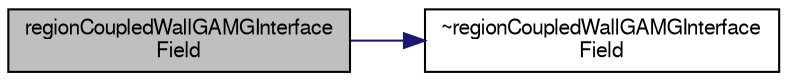 digraph "regionCoupledWallGAMGInterfaceField"
{
  bgcolor="transparent";
  edge [fontname="FreeSans",fontsize="10",labelfontname="FreeSans",labelfontsize="10"];
  node [fontname="FreeSans",fontsize="10",shape=record];
  rankdir="LR";
  Node2 [label="regionCoupledWallGAMGInterface\lField",height=0.2,width=0.4,color="black", fillcolor="grey75", style="filled", fontcolor="black"];
  Node2 -> Node3 [color="midnightblue",fontsize="10",style="solid",fontname="FreeSans"];
  Node3 [label="~regionCoupledWallGAMGInterface\lField",height=0.2,width=0.4,color="black",URL="$a25154.html#a9db9a90b7504744d9288bd144b53c45f",tooltip="Destructor. "];
}
